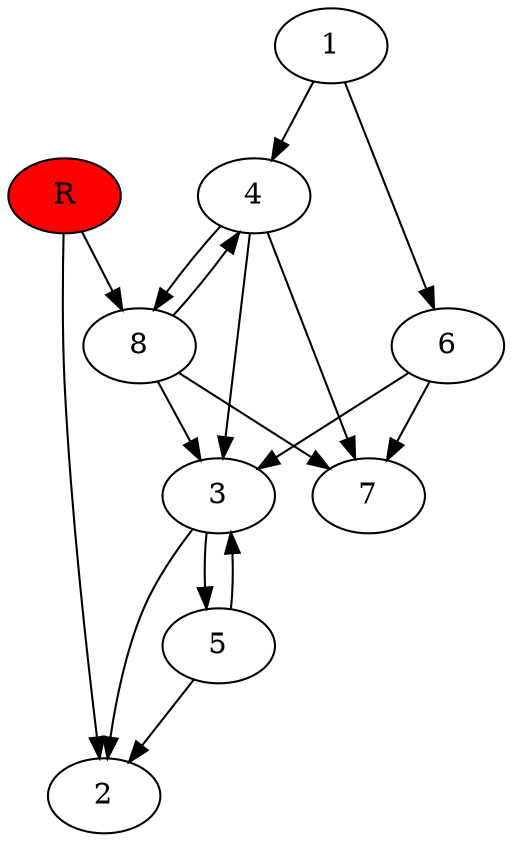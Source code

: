 digraph prb16925 {
	1
	2
	3
	4
	5
	6
	7
	8
	R [fillcolor="#ff0000" style=filled]
	1 -> 4
	1 -> 6
	3 -> 2
	3 -> 5
	4 -> 3
	4 -> 7
	4 -> 8
	5 -> 2
	5 -> 3
	6 -> 3
	6 -> 7
	8 -> 3
	8 -> 4
	8 -> 7
	R -> 2
	R -> 8
}
